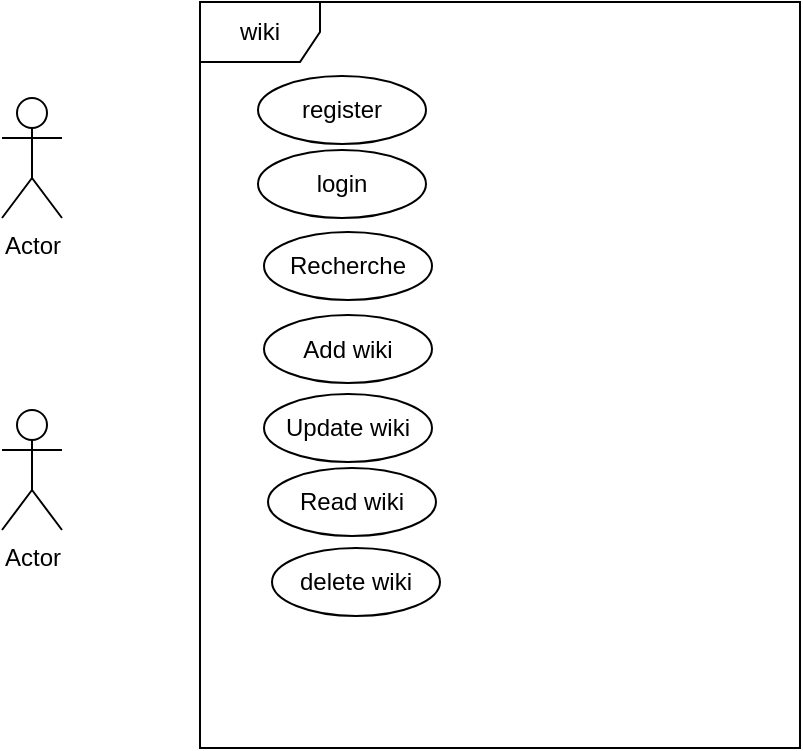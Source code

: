 <mxfile>
    <diagram id="XPA3eTLZ63l8F0kkl4r7" name="Page-1">
        <mxGraphModel dx="562" dy="427" grid="0" gridSize="10" guides="1" tooltips="1" connect="1" arrows="1" fold="1" page="0" pageScale="1" pageWidth="850" pageHeight="1100" math="0" shadow="0">
            <root>
                <mxCell id="0"/>
                <mxCell id="1" parent="0"/>
                <mxCell id="2" value="wiki" style="shape=umlFrame;whiteSpace=wrap;html=1;" vertex="1" parent="1">
                    <mxGeometry x="155" y="33" width="300" height="373" as="geometry"/>
                </mxCell>
                <mxCell id="3" value="Actor" style="shape=umlActor;verticalLabelPosition=bottom;verticalAlign=top;html=1;" vertex="1" parent="1">
                    <mxGeometry x="56" y="81" width="30" height="60" as="geometry"/>
                </mxCell>
                <mxCell id="4" value="Actor" style="shape=umlActor;verticalLabelPosition=bottom;verticalAlign=top;html=1;" vertex="1" parent="1">
                    <mxGeometry x="56" y="237" width="30" height="60" as="geometry"/>
                </mxCell>
                <mxCell id="5" value="register" style="ellipse;whiteSpace=wrap;html=1;" vertex="1" parent="1">
                    <mxGeometry x="184" y="70" width="84" height="34" as="geometry"/>
                </mxCell>
                <mxCell id="6" value="login" style="ellipse;whiteSpace=wrap;html=1;" vertex="1" parent="1">
                    <mxGeometry x="184" y="107" width="84" height="34" as="geometry"/>
                </mxCell>
                <mxCell id="7" value="Recherche" style="ellipse;whiteSpace=wrap;html=1;" vertex="1" parent="1">
                    <mxGeometry x="187" y="148" width="84" height="34" as="geometry"/>
                </mxCell>
                <mxCell id="8" value="Add wiki" style="ellipse;whiteSpace=wrap;html=1;" vertex="1" parent="1">
                    <mxGeometry x="187" y="189.5" width="84" height="34" as="geometry"/>
                </mxCell>
                <mxCell id="9" value="Update wiki" style="ellipse;whiteSpace=wrap;html=1;" vertex="1" parent="1">
                    <mxGeometry x="187" y="229" width="84" height="34" as="geometry"/>
                </mxCell>
                <mxCell id="10" value="Read wiki" style="ellipse;whiteSpace=wrap;html=1;" vertex="1" parent="1">
                    <mxGeometry x="189" y="266" width="84" height="34" as="geometry"/>
                </mxCell>
                <mxCell id="11" value="delete wiki" style="ellipse;whiteSpace=wrap;html=1;" vertex="1" parent="1">
                    <mxGeometry x="191" y="306" width="84" height="34" as="geometry"/>
                </mxCell>
            </root>
        </mxGraphModel>
    </diagram>
</mxfile>